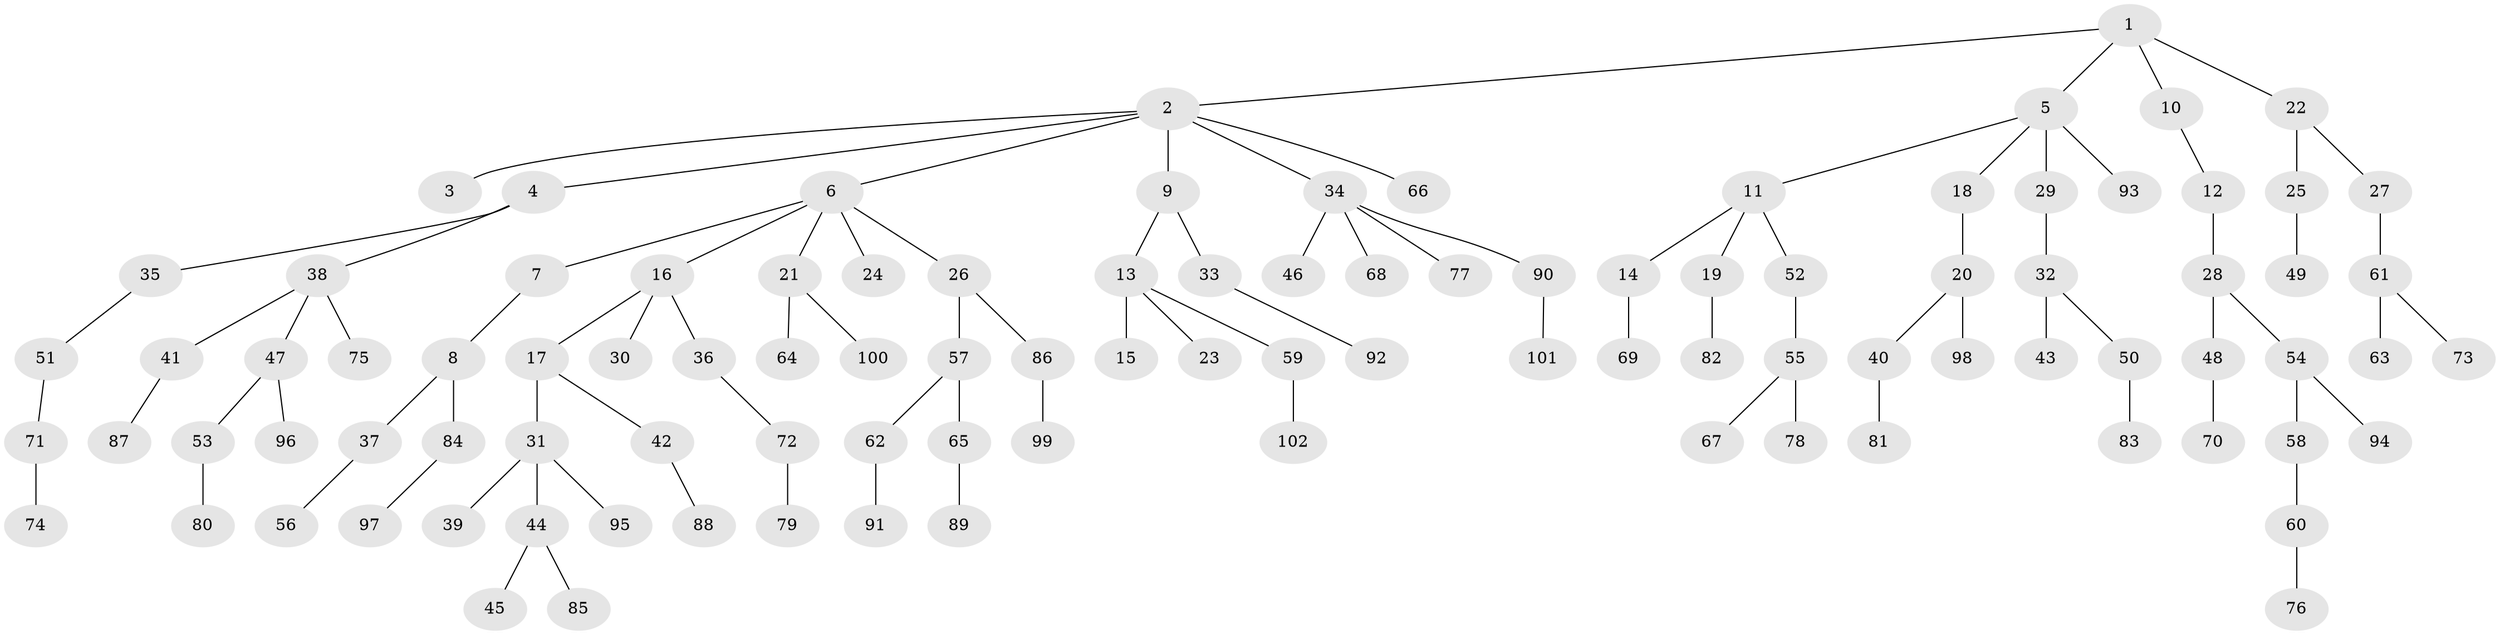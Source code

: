 // Generated by graph-tools (version 1.1) at 2025/02/03/09/25 03:02:18]
// undirected, 102 vertices, 101 edges
graph export_dot {
graph [start="1"]
  node [color=gray90,style=filled];
  1;
  2;
  3;
  4;
  5;
  6;
  7;
  8;
  9;
  10;
  11;
  12;
  13;
  14;
  15;
  16;
  17;
  18;
  19;
  20;
  21;
  22;
  23;
  24;
  25;
  26;
  27;
  28;
  29;
  30;
  31;
  32;
  33;
  34;
  35;
  36;
  37;
  38;
  39;
  40;
  41;
  42;
  43;
  44;
  45;
  46;
  47;
  48;
  49;
  50;
  51;
  52;
  53;
  54;
  55;
  56;
  57;
  58;
  59;
  60;
  61;
  62;
  63;
  64;
  65;
  66;
  67;
  68;
  69;
  70;
  71;
  72;
  73;
  74;
  75;
  76;
  77;
  78;
  79;
  80;
  81;
  82;
  83;
  84;
  85;
  86;
  87;
  88;
  89;
  90;
  91;
  92;
  93;
  94;
  95;
  96;
  97;
  98;
  99;
  100;
  101;
  102;
  1 -- 2;
  1 -- 5;
  1 -- 10;
  1 -- 22;
  2 -- 3;
  2 -- 4;
  2 -- 6;
  2 -- 9;
  2 -- 34;
  2 -- 66;
  4 -- 35;
  4 -- 38;
  5 -- 11;
  5 -- 18;
  5 -- 29;
  5 -- 93;
  6 -- 7;
  6 -- 16;
  6 -- 21;
  6 -- 24;
  6 -- 26;
  7 -- 8;
  8 -- 37;
  8 -- 84;
  9 -- 13;
  9 -- 33;
  10 -- 12;
  11 -- 14;
  11 -- 19;
  11 -- 52;
  12 -- 28;
  13 -- 15;
  13 -- 23;
  13 -- 59;
  14 -- 69;
  16 -- 17;
  16 -- 30;
  16 -- 36;
  17 -- 31;
  17 -- 42;
  18 -- 20;
  19 -- 82;
  20 -- 40;
  20 -- 98;
  21 -- 64;
  21 -- 100;
  22 -- 25;
  22 -- 27;
  25 -- 49;
  26 -- 57;
  26 -- 86;
  27 -- 61;
  28 -- 48;
  28 -- 54;
  29 -- 32;
  31 -- 39;
  31 -- 44;
  31 -- 95;
  32 -- 43;
  32 -- 50;
  33 -- 92;
  34 -- 46;
  34 -- 68;
  34 -- 77;
  34 -- 90;
  35 -- 51;
  36 -- 72;
  37 -- 56;
  38 -- 41;
  38 -- 47;
  38 -- 75;
  40 -- 81;
  41 -- 87;
  42 -- 88;
  44 -- 45;
  44 -- 85;
  47 -- 53;
  47 -- 96;
  48 -- 70;
  50 -- 83;
  51 -- 71;
  52 -- 55;
  53 -- 80;
  54 -- 58;
  54 -- 94;
  55 -- 67;
  55 -- 78;
  57 -- 62;
  57 -- 65;
  58 -- 60;
  59 -- 102;
  60 -- 76;
  61 -- 63;
  61 -- 73;
  62 -- 91;
  65 -- 89;
  71 -- 74;
  72 -- 79;
  84 -- 97;
  86 -- 99;
  90 -- 101;
}
